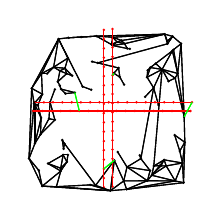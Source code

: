 \begin{tikzpicture}
    \fill (-0.588, -0.707) circle(0.5pt);
    \fill (-0.587, -0.743) circle(0.5pt);
    \fill (-0.643, -0.942) circle(0.5pt);
    \fill (0.043, -0.993) circle(0.5pt);
    \fill (0.249, -0.975) circle(0.5pt);
    \fill (0.513, -0.866) circle(0.5pt);
    \fill (0.568, -0.797) circle(0.5pt);
    \fill (0.594, -0.68) circle(0.5pt);
    \fill (0.725, -0.601) circle(0.5pt);
    \fill (0.958, -0.641) circle(0.5pt);
    \fill (0.924, -0.489) circle(0.5pt);
    \fill (0.859, -0.286) circle(0.5pt);
    \fill (0.988, -0.377) circle(0.5pt);
    \fill (0.98, -0.055) circle(0.5pt);
    \fill (0.865, 0.437) circle(0.5pt);
    \fill (0.782, 0.397) circle(0.5pt);
    \fill (0.941, 0.875) circle(0.5pt);
    \fill (0.834, 0.967) circle(0.5pt);
    \fill (0.769, 0.873) circle(0.5pt);
    \fill (-0.119, 0.63) circle(0.5pt);
    \fill (-0.189, 0.647) circle(0.5pt);
    \fill (0.147, 0.566) circle(0.5pt);
    \fill (0.163, 0.45) circle(0.5pt);
    \fill (0.217, 0.354) circle(0.5pt);
    \fill (0.087, 0.499) circle(0.5pt);
    \fill (0.733, 0.995) circle(0.5pt);
    \fill (0.223, 0.874) circle(0.5pt);
    \fill (0.258, 0.813) circle(0.5pt);
    \fill (0.29, 0.809) circle(0.5pt);
    \fill (0.126, 0.896) circle(0.5pt);
    \fill (0.056, 0.864) circle(0.5pt);
    \fill (0.07, 0.851) circle(0.5pt);
    \fill (0.184, 0.915) circle(0.5pt);
    \fill (-0.135, 0.97) circle(0.5pt);
    \fill (-0.493, 0.949) circle(0.5pt);
    \fill (-0.616, 0.935) circle(0.5pt);
    \fill (-0.497, 0.691) circle(0.5pt);
    \fill (-0.534, 0.562) circle(0.5pt);
    \fill (-0.513, 0.494) circle(0.5pt);
    \fill (-0.625, 0.391) circle(0.5pt);
    \fill (-0.599, 0.343) circle(0.5pt);
    \fill (-0.585, 0.298) circle(0.5pt);
    \fill (-0.409, 0.253) circle(0.5pt);
    \fill (-0.528, 0.24) circle(0.5pt);
    \fill (-0.598, 0.529) circle(0.5pt);
    \fill (-0.442, 0.468) circle(0.5pt);
    \fill (-0.957, 0.307) circle(0.5pt);
    \fill (-0.926, 0.115) circle(0.5pt);
    \fill (-0.915, 0.099) circle(0.5pt);
    \fill (-0.837, -0.068) circle(0.5pt);
    \fill (-0.845, -0.279) circle(0.5pt);
    \fill (-0.737, -0.078) circle(0.5pt);
    \fill (-0.723, 0.132) circle(0.5pt);
    \fill (-0.662, 0.295) circle(0.5pt);
    \fill (-0.662, -0.094) circle(0.5pt);
    \fill (-0.878, 0.093) circle(0.5pt);
    \fill (-0.915, -0.392) circle(0.5pt);
    \fill (-0.99, -0.584) circle(0.5pt);
    \fill (-0.867, -0.734) circle(0.5pt);
    \fill (-0.821, 0.233) circle(0.5pt);
    \fill (-0.832, 0.494) circle(0.5pt);
    \fill (-0.761, 0.494) circle(0.5pt);
    \fill (-0.31, 0.33) circle(0.5pt);
    \fill (-0.201, 0.289) circle(0.5pt);
    \fill (-0.678, 0.576) circle(0.5pt);
    \fill (-0.328, 0.958) circle(0.5pt);
    \fill (0.073, 0.956) circle(0.5pt);
    \fill (0.766, 0.908) circle(0.5pt);
    \fill (0.845, 0.798) circle(0.5pt);
    \fill (0.83, 0.784) circle(0.5pt);
    \fill (0.618, 0.622) circle(0.5pt);
    \fill (0.55, 0.571) circle(0.5pt);
    \fill (0.509, 0.448) circle(0.5pt);
    \fill (0.592, 0.313) circle(0.5pt);
    \fill (0.43, -0.586) circle(0.5pt);
    \fill (0.415, -0.542) circle(0.5pt);
    \fill (0.654, 0.096) circle(0.5pt);
    \fill (0.484, 0.2) circle(0.5pt);
    \fill (0.516, 0.534) circle(0.5pt);
    \fill (0.898, 0.497) circle(0.5pt);
    \fill (0.7, 0.548) circle(0.5pt);
    \fill (0.673, -0.673) circle(0.5pt);
    \fill (0.685, -0.677) circle(0.5pt);
    \fill (0.752, -0.678) circle(0.5pt);
    \fill (0.254, -0.692) circle(0.5pt);
    \fill (0.136, -0.502) circle(0.5pt);
    \fill (0.547, -0.738) circle(0.5pt);
    \fill (0.866, -0.869) circle(0.5pt);
    \fill (0.972, -0.891) circle(0.5pt);
    \fill (-0.144, -0.925) circle(0.5pt);
    \fill (-0.54, -0.395) circle(0.5pt);
    \fill (-0.552, -0.462) circle(0.5pt);
    \fill (-0.568, -0.35) circle(0.5pt);
    \fill (0.093, -0.607) circle(0.5pt);
    \fill (0.212, -0.869) circle(0.5pt);
    \fill (-0.215, -0.919) circle(0.5pt);
    \fill (-0.823, -0.935) circle(0.5pt);
    \fill (-0.557, -0.538) circle(0.5pt);
    \fill (-0.497, -0.538) circle(0.5pt);
    \fill (-0.509, -0.627) circle(0.5pt);
    \fill (-0.749, -0.648) circle(0.5pt);
    \fill[red] (-0.04, -0.95) circle(0.5pt);
    \fill[red] (-0.04, -0.832) circle(0.5pt);
    \fill[red] (-0.04, -0.715) circle(0.5pt);
    \fill[red] (-0.04, -0.597) circle(0.5pt);
    \fill[red] (-0.04, -0.479) circle(0.5pt);
    \fill[red] (-0.04, -0.362) circle(0.5pt);
    \fill[red] (-0.04, -0.244) circle(0.5pt);
    \fill[red] (-0.04, -0.126) circle(0.5pt);
    \fill[red] (-0.04, -0.009) circle(0.5pt);
    \fill[red] (-0.04, 0.109) circle(0.5pt);
    \fill[red] (-0.04, 0.226) circle(0.5pt);
    \fill[red] (-0.04, 0.344) circle(0.5pt);
    \fill[red] (-0.04, 0.462) circle(0.5pt);
    \fill[red] (-0.04, 0.579) circle(0.5pt);
    \fill[red] (-0.04, 0.697) circle(0.5pt);
    \fill[red] (-0.04, 0.815) circle(0.5pt);
    \fill[red] (-0.04, 0.932) circle(0.5pt);
    \fill[red] (-0.04, 1.05) circle(0.5pt);
    \fill[red] (0.07, -0.94) circle(0.5pt);
    \fill[red] (0.07, -0.822) circle(0.5pt);
    \fill[red] (0.07, -0.705) circle(0.5pt);
    \fill[red] (0.07, -0.587) circle(0.5pt);
    \fill[red] (0.07, -0.469) circle(0.5pt);
    \fill[red] (0.07, -0.352) circle(0.5pt);
    \fill[red] (0.07, -0.234) circle(0.5pt);
    \fill[red] (0.07, -0.116) circle(0.5pt);
    \fill[red] (0.07, 0.001) circle(0.5pt);
    \fill[red] (0.07, 0.119) circle(0.5pt);
    \fill[red] (0.07, 0.236) circle(0.5pt);
    \fill[red] (0.07, 0.354) circle(0.5pt);
    \fill[red] (0.07, 0.472) circle(0.5pt);
    \fill[red] (0.07, 0.589) circle(0.5pt);
    \fill[red] (0.07, 0.707) circle(0.5pt);
    \fill[red] (0.07, 0.825) circle(0.5pt);
    \fill[red] (0.07, 0.942) circle(0.5pt);
    \fill[red] (0.07, 1.06) circle(0.5pt);
    \fill[red] (-0.94, 0.02) circle(0.5pt);
    \fill[red] (-0.822, 0.02) circle(0.5pt);
    \fill[red] (-0.705, 0.02) circle(0.5pt);
    \fill[red] (-0.587, 0.02) circle(0.5pt);
    \fill[red] (-0.469, 0.02) circle(0.5pt);
    \fill[red] (-0.352, 0.02) circle(0.5pt);
    \fill[red] (-0.234, 0.02) circle(0.5pt);
    \fill[red] (-0.116, 0.02) circle(0.5pt);
    \fill[red] (0.001, 0.02) circle(0.5pt);
    \fill[red] (0.119, 0.02) circle(0.5pt);
    \fill[red] (0.236, 0.02) circle(0.5pt);
    \fill[red] (0.354, 0.02) circle(0.5pt);
    \fill[red] (0.472, 0.02) circle(0.5pt);
    \fill[red] (0.589, 0.02) circle(0.5pt);
    \fill[red] (0.707, 0.02) circle(0.5pt);
    \fill[red] (0.825, 0.02) circle(0.5pt);
    \fill[red] (0.942, 0.02) circle(0.5pt);
    \fill[red] (1.06, 0.02) circle(0.5pt);
    \fill[red] (-0.92, 0.13) circle(0.5pt);
    \fill[red] (-0.802, 0.13) circle(0.5pt);
    \fill[red] (-0.685, 0.13) circle(0.5pt);
    \fill[red] (-0.567, 0.13) circle(0.5pt);
    \fill[red] (-0.449, 0.13) circle(0.5pt);
    \fill[red] (-0.332, 0.13) circle(0.5pt);
    \fill[red] (-0.214, 0.13) circle(0.5pt);
    \fill[red] (-0.096, 0.13) circle(0.5pt);
    \fill[red] (0.021, 0.13) circle(0.5pt);
    \fill[red] (0.139, 0.13) circle(0.5pt);
    \fill[red] (0.256, 0.13) circle(0.5pt);
    \fill[red] (0.374, 0.13) circle(0.5pt);
    \fill[red] (0.492, 0.13) circle(0.5pt);
    \fill[red] (0.609, 0.13) circle(0.5pt);
    \fill[red] (0.727, 0.13) circle(0.5pt);
    \fill[red] (0.845, 0.13) circle(0.5pt);
    \fill[red] (0.962, 0.13) circle(0.5pt);
    \fill[red] (1.08, 0.13) circle(0.5pt);
    \draw (-0.761,0.494) -- (-0.832,0.494);
    \draw (0.673,-0.673) -- (0.594,-0.68);
    \draw (0.223,0.874) -- (0.126,0.896);
    \draw (0.043,-0.993) -- (0.093,-0.607);
    \draw (0.126,0.896) -- (0.184,0.915);
    \draw (-0.599,0.343) -- (-0.625,0.391);
    \draw (-0.662,-0.094) -- (-0.737,-0.078);
    \draw (0.594,-0.68) -- (0.7,0.548);
    \draw (0.972,-0.891) -- (0.249,-0.975);
    \draw (-0.493,0.949) -- (-0.135,0.97);
    \draw (0.941,0.875) -- (0.834,0.967);
    \draw (-0.915,-0.392) -- (-0.99,-0.584);
    \draw (0.184,0.915) -- (0.073,0.956);
    \draw (-0.513,0.494) -- (-0.598,0.529);
    \draw (-0.54,-0.395) -- (-0.568,-0.35);
    \draw (-0.215,-0.919) -- (-0.144,-0.925);
    \draw (-0.915,-0.392) -- (-0.926,0.115);
    \draw (-0.144,-0.925) -- (-0.215,-0.919);
    \draw (0.618,0.622) -- (0.83,0.784);
    \draw (0.673,-0.673) -- (0.568,-0.797);
    \draw (0.249,-0.975) -- (0.043,-0.993);
    \draw (0.866,-0.869) -- (0.752,-0.678);
    \draw (-0.823,-0.935) -- (-0.99,-0.584);
    \draw (-0.587,-0.743) -- (-0.643,-0.942);
    \draw (0.834,0.967) -- (0.941,0.875);
    \draw (-0.135,0.97) -- (0.733,0.995);
    \draw (-0.823,-0.935) -- (0.043,-0.993);
    \draw (0.958,-0.641) -- (0.752,-0.678);
    \draw (0.547,-0.738) -- (0.513,-0.866);
    \draw (0.126,0.896) -- (0.07,0.851);
    \draw (0.212,-0.869) -- (0.254,-0.692);
    \draw (-0.557,-0.538) -- (-0.588,-0.707);
    \draw (0.258,0.813) -- (0.07,0.851);
    \draw (-0.926,0.115) -- (-0.957,0.307);
    \draw (0.163,0.45) -- (0.147,0.566);
    \draw (-0.119,0.63) -- (0.769,0.873);
    \draw (-0.867,-0.734) -- (-0.823,-0.935);
    \draw (-0.135,0.97) -- (0.056,0.864);
    \draw (0.866,-0.869) -- (0.513,-0.866);
    \draw (0.83,0.784) -- (0.845,0.798);
    \draw (-0.737,-0.078) -- (-0.845,-0.279);
    \draw (0.043,-0.993) -- (0.249,-0.975);
    \draw (0.673,-0.673) -- (0.725,-0.601);
    \draw (0.249,-0.975) -- (0.866,-0.869);
    \draw (0.594,-0.68) -- (0.568,-0.797);
    \draw (0.845,0.798) -- (0.941,0.875);
    \draw (-0.821,0.233) -- (-0.878,0.093);
    \draw (0.859,-0.286) -- (0.988,-0.377);
    \draw (-0.832,0.494) -- (-0.761,0.494);
    \draw (0.217,0.354) -- (0.163,0.45);
    \draw (-0.585,0.298) -- (-0.599,0.343);
    \draw (-0.915,-0.392) -- (-0.915,0.099);
    \draw (0.752,-0.678) -- (0.866,-0.869);
    \draw (0.733,0.995) -- (0.223,0.874);
    \draw (0.958,-0.641) -- (0.988,-0.377);
    \draw (-0.723,0.132) -- (-0.662,0.295);
    \draw (-0.598,0.529) -- (-0.534,0.562);
    \draw (-0.568,-0.35) -- (-0.54,-0.395);
    \draw (-0.442,0.468) -- (-0.513,0.494);
    \draw (-0.599,0.343) -- (-0.585,0.298);
    \draw (-0.678,0.576) -- (-0.598,0.529);
    \draw (0.766,0.908) -- (0.733,0.995);
    \draw (-0.587,-0.743) -- (-0.749,-0.648);
    \draw (-0.493,0.949) -- (-0.328,0.958);
    \draw (-0.513,0.494) -- (-0.442,0.468);
    \draw (-0.957,0.307) -- (-0.99,-0.584);
    \draw (-0.957,0.307) -- (-0.821,0.233);
    \draw (0.07,0.851) -- (0.258,0.813);
    \draw (-0.588,-0.707) -- (-0.749,-0.648);
    \draw (0.592,0.313) -- (0.509,0.448);
    \draw (0.752,-0.678) -- (0.685,-0.677);
    \draw (-0.957,0.307) -- (-0.926,0.115);
    \draw (-0.643,-0.942) -- (-0.215,-0.919);
    \draw (0.685,-0.677) -- (0.752,-0.678);
    \draw (0.056,0.864) -- (0.07,0.851);
    \draw (0.592,0.313) -- (0.7,0.548);
    \draw (0.07,0.851) -- (0.223,0.874);
    \draw (0.898,0.497) -- (0.865,0.437);
    \draw (0.654,0.096) -- (0.592,0.313);
    \draw (0.7,0.548) -- (0.509,0.448);
    \draw (0.7,0.548) -- (0.898,0.497);
    \draw (0.093,-0.607) -- (0.212,-0.869);
    \draw (0.212,-0.869) -- (0.513,-0.866);
    \draw (-0.497,-0.538) -- (-0.509,-0.627);
    \draw (0.845,0.798) -- (0.898,0.497);
    \draw (0.568,-0.797) -- (0.594,-0.68);
    \draw (0.866,-0.869) -- (0.958,-0.641);
    \draw (-0.821,0.233) -- (-0.926,0.115);
    \draw (-0.509,-0.627) -- (-0.497,-0.538);
    \draw (-0.837,-0.068) -- (-0.915,-0.392);
    \draw (0.782,0.397) -- (0.7,0.548);
    \draw (-0.215,-0.919) -- (-0.643,-0.942);
    \draw (-0.837,-0.068) -- (-0.845,-0.279);
    \draw (0.163,0.45) -- (0.087,0.499);
    \draw (-0.723,0.132) -- (-0.737,-0.078);
    \draw (0.733,0.995) -- (-0.135,0.97);
    \draw (0.568,-0.797) -- (0.866,-0.869);
    \draw (0.147,0.566) -- (-0.119,0.63);
    \draw (-0.678,0.576) -- (-0.497,0.691);
    \draw (0.568,-0.797) -- (0.673,-0.673);
    \draw (-0.915,0.099) -- (-0.878,0.093);
    \draw (0.55,0.571) -- (0.516,0.534);
    \draw (-0.845,-0.279) -- (-0.915,-0.392);
    \draw (-0.598,0.529) -- (-0.625,0.391);
    \draw (-0.135,0.97) -- (-0.493,0.949);
    \draw (-0.616,0.935) -- (-0.678,0.576);
    \draw (-0.509,-0.627) -- (-0.587,-0.743);
    \draw (-0.31,0.33) -- (-0.616,0.935);
    \draw (0.254,-0.692) -- (0.43,-0.586);
    \draw (0.941,0.875) -- (0.98,-0.055);
    \draw (-0.643,-0.942) -- (0.043,-0.993);
    \draw (0.725,-0.601) -- (0.752,-0.678);
    \draw (-0.328,0.958) -- (-0.493,0.949);
    \draw (0.126,0.896) -- (0.056,0.864);
    \draw (0.509,0.448) -- (0.7,0.548);
    \draw (0.568,-0.797) -- (0.685,-0.677);
    \draw (0.752,-0.678) -- (0.958,-0.641);
    \draw (0.898,0.497) -- (0.845,0.798);
    \draw (-0.557,-0.538) -- (-0.749,-0.648);
    \draw (0.43,-0.586) -- (0.592,0.313);
    \draw (-0.99,-0.584) -- (-0.926,0.115);
    \draw (-0.832,0.494) -- (-0.957,0.307);
    \draw (0.618,0.622) -- (0.7,0.548);
    \draw (-0.957,0.307) -- (-0.616,0.935);
    \draw (-0.749,-0.648) -- (-0.557,-0.538);
    \draw (0.865,0.437) -- (0.898,0.497);
    \draw (0.07,0.851) -- (0.056,0.864);
    \draw (0.865,0.437) -- (0.7,0.548);
    \draw (-0.878,0.093) -- (-0.821,0.233);
    \draw (-0.878,0.093) -- (-0.926,0.115);
    \draw (-0.723,0.132) -- (-0.662,-0.094);
    \draw (-0.761,0.494) -- (-0.678,0.576);
    \draw (-0.915,0.099) -- (-0.926,0.115);
    \draw (0.98,-0.055) -- (0.941,0.875);
    \draw (-0.662,-0.094) -- (-0.845,-0.279);
    \draw (0.136,-0.502) -- (0.254,-0.692);
    \draw (0.988,-0.377) -- (0.859,-0.286);
    \draw (0.865,0.437) -- (0.98,-0.055);
    \draw (0.513,-0.866) -- (0.249,-0.975);
    \draw (0.7,0.548) -- (0.618,0.622);
    \draw (0.7,0.548) -- (0.782,0.397);
    \draw (0.769,0.873) -- (0.834,0.967);
    \draw (0.834,0.967) -- (0.769,0.873);
    \draw (0.249,-0.975) -- (0.972,-0.891);
    \draw (0.223,0.874) -- (0.07,0.851);
    \draw (0.592,0.313) -- (0.43,-0.586);
    \draw (-0.643,-0.942) -- (-0.587,-0.743);
    \draw (0.184,0.915) -- (0.223,0.874);
    \draw (0.043,-0.993) -- (0.212,-0.869);
    \draw (-0.915,-0.392) -- (-0.845,-0.279);
    \draw (0.43,-0.586) -- (0.254,-0.692);
    \draw (0.98,-0.055) -- (0.865,0.437);
    \draw (-0.587,-0.743) -- (-0.509,-0.627);
    \draw (-0.328,0.958) -- (-0.135,0.97);
    \draw (0.958,-0.641) -- (0.866,-0.869);
    \draw (-0.509,-0.627) -- (-0.588,-0.707);
    \draw (0.43,-0.586) -- (0.415,-0.542);
    \draw (0.98,-0.055) -- (0.898,0.497);
    \draw (-0.588,-0.707) -- (-0.509,-0.627);
    \draw (0.07,0.851) -- (0.126,0.896);
    \draw (0.733,0.995) -- (0.769,0.873);
    \draw (-0.823,-0.935) -- (-0.643,-0.942);
    \draw (0.725,-0.601) -- (0.958,-0.641);
    \draw (-0.915,-0.392) -- (-0.837,-0.068);
    \draw (-0.878,0.093) -- (-0.915,0.099);
    \draw (-0.31,0.33) -- (-0.201,0.289);
    \draw (0.212,-0.869) -- (0.043,-0.993);
    \draw (-0.585,0.298) -- (-0.528,0.24);
    \draw (0.509,0.448) -- (0.516,0.534);
    \draw (0.924,-0.489) -- (0.859,-0.286);
    \draw (0.7,0.548) -- (0.592,0.313);
    \draw (-0.926,0.115) -- (-0.878,0.093);
    \draw (-0.513,0.494) -- (-0.534,0.562);
    \draw (0.073,0.956) -- (-0.135,0.97);
    \draw (-0.643,-0.942) -- (-0.823,-0.935);
    \draw (-0.598,0.529) -- (-0.513,0.494);
    \draw (0.516,0.534) -- (0.55,0.571);
    \draw (0.865,0.437) -- (0.782,0.397);
    \draw (0.184,0.915) -- (0.733,0.995);
    \draw (-0.837,-0.068) -- (-0.878,0.093);
    \draw (0.733,0.995) -- (0.073,0.956);
    \draw (-0.189,0.647) -- (-0.119,0.63);
    \draw (0.126,0.896) -- (0.223,0.874);
    \draw (-0.99,-0.584) -- (-0.823,-0.935);
    \draw (0.752,-0.678) -- (0.568,-0.797);
    \draw (0.258,0.813) -- (0.223,0.874);
    \draw (0.29,0.809) -- (0.258,0.813);
    \draw (-0.493,0.949) -- (-0.616,0.935);
    \draw (0.988,-0.377) -- (0.958,-0.641);
    \draw (0.958,-0.641) -- (0.725,-0.601);
    \draw (-0.823,-0.935) -- (-0.587,-0.743);
    \draw (0.516,0.534) -- (0.509,0.448);
    \draw (0.7,0.548) -- (0.865,0.437);
    \draw (0.509,0.448) -- (0.592,0.313);
    \draw (0.087,0.499) -- (0.147,0.566);
    \draw (0.056,0.864) -- (0.126,0.896);
    \draw (-0.552,-0.462) -- (-0.568,-0.35);
    \draw (-0.557,-0.538) -- (-0.509,-0.627);
    \draw (-0.568,-0.35) -- (-0.552,-0.462);
    \draw (0.043,-0.993) -- (-0.215,-0.919);
    \draw (0.924,-0.489) -- (0.988,-0.377);
    \draw (-0.144,-0.925) -- (0.093,-0.607);
    \draw (-0.926,0.115) -- (-0.99,-0.584);
    \draw (0.769,0.873) -- (0.766,0.908);
    \draw (0.782,0.397) -- (0.865,0.437);
    \draw (-0.144,-0.925) -- (-0.54,-0.395);
    \draw (-0.926,0.115) -- (-0.821,0.233);
    \draw (-0.409,0.253) -- (-0.585,0.298);
    \draw (-0.513,0.494) -- (-0.625,0.391);
    \draw (0.592,0.313) -- (0.484,0.2);
    \draw (-0.823,-0.935) -- (-0.867,-0.734);
    \draw (0.685,-0.677) -- (0.673,-0.673);
    \draw (-0.135,0.97) -- (-0.328,0.958);
    \draw (0.941,0.875) -- (0.898,0.497);
    \draw (0.147,0.566) -- (0.163,0.45);
    \draw (0.254,-0.692) -- (0.513,-0.866);
    \draw (0.752,-0.678) -- (0.725,-0.601);
    \draw (-0.678,0.576) -- (-0.616,0.935);
    \draw (0.513,-0.866) -- (0.568,-0.797);
    \draw (-0.54,-0.395) -- (-0.144,-0.925);
    \draw (-0.588,-0.707) -- (-0.557,-0.538);
    \draw (-0.616,0.935) -- (-0.31,0.33);
    \draw (0.972,-0.891) -- (0.866,-0.869);
    \draw (-0.749,-0.648) -- (-0.587,-0.743);
    \draw (0.43,-0.586) -- (0.547,-0.738);
    \draw (0.859,-0.286) -- (0.924,-0.489);
    \draw (0.073,0.956) -- (0.184,0.915);
    \draw (0.254,-0.692) -- (0.212,-0.869);
    \draw (-0.737,-0.078) -- (-0.723,0.132);
    \draw (-0.832,0.494) -- (-0.678,0.576);
    \draw (-0.678,0.576) -- (-0.534,0.562);
    \draw (0.254,-0.692) -- (0.547,-0.738);
    \draw (0.147,0.566) -- (0.087,0.499);
    \draw (0.924,-0.489) -- (0.958,-0.641);
    \draw (0.958,-0.641) -- (0.924,-0.489);
    \draw (0.769,0.873) -- (0.733,0.995);
    \draw (-0.497,0.691) -- (-0.678,0.576);
    \draw (-0.616,0.935) -- (-0.493,0.949);
    \draw (-0.616,0.935) -- (-0.832,0.494);
    \draw (-0.625,0.391) -- (-0.598,0.529);
    \draw (-0.662,0.295) -- (-0.723,0.132);
    \draw (0.988,-0.377) -- (0.972,-0.891);
    \draw (0.725,-0.601) -- (0.673,-0.673);
    \draw (0.087,0.499) -- (0.163,0.45);
    \draw (-0.135,0.97) -- (0.073,0.956);
    \draw (0.223,0.874) -- (0.184,0.915);
    \draw (0.184,0.915) -- (0.126,0.896);
    \draw (0.685,-0.677) -- (0.725,-0.601);
    \draw (0.972,-0.891) -- (0.988,-0.377);
    \draw (-0.678,0.576) -- (-0.832,0.494);
    \draw (0.898,0.497) -- (0.83,0.784);
    \draw (-0.625,0.391) -- (-0.513,0.494);
    \draw (-0.926,0.115) -- (-0.915,0.099);
    \draw (0.513,-0.866) -- (0.212,-0.869);
    \draw (-0.616,0.935) -- (-0.957,0.307);
    \draw (-0.99,-0.584) -- (-0.915,-0.392);
    \draw (0.866,-0.869) -- (0.972,-0.891);
    \draw (0.725,-0.601) -- (0.685,-0.677);
    \draw (-0.534,0.562) -- (-0.598,0.529);
    \draw (0.958,-0.641) -- (0.972,-0.891);
    \draw (-0.497,-0.538) -- (-0.557,-0.538);
    \draw (0.733,0.995) -- (0.834,0.967);
    \draw (0.733,0.995) -- (0.184,0.915);
    \draw (0.484,0.2) -- (0.592,0.313);
    \draw (-0.534,0.562) -- (-0.513,0.494);
    \draw (0.056,0.864) -- (-0.135,0.97);
    \draw (-0.915,0.099) -- (-0.915,-0.392);
    \draw (0.766,0.908) -- (0.769,0.873);
    \draw (-0.957,0.307) -- (-0.832,0.494);
    \draw (-0.845,-0.279) -- (-0.662,-0.094);
    \draw (0.972,-0.891) -- (0.958,-0.641);
    \draw (-0.878,0.093) -- (-0.837,-0.068);
    \draw (-0.528,0.24) -- (-0.409,0.253);
    \draw (0.83,0.784) -- (0.898,0.497);
    \draw (0.093,-0.607) -- (0.043,-0.993);
    \draw (0.83,0.784) -- (0.7,0.548);
    \draw (-0.534,0.562) -- (-0.497,0.691);
    \draw (-0.749,-0.648) -- (-0.588,-0.707);
    \draw (-0.915,0.099) -- (-0.837,-0.068);
    \draw (-0.821,0.233) -- (-0.832,0.494);
    \draw (0.866,-0.869) -- (0.568,-0.797);
    \draw (-0.832,0.494) -- (-0.821,0.233);
    \draw (-0.585,0.298) -- (-0.409,0.253);
    \draw (-0.409,0.253) -- (-0.528,0.24);
    \draw (0.673,-0.673) -- (0.685,-0.677);
    \draw (-0.99,-0.584) -- (-0.867,-0.734);
    \draw (0.223,0.874) -- (0.258,0.813);
    \draw (0.043,-0.993) -- (-0.144,-0.925);
    \draw (0.55,0.571) -- (0.509,0.448);
    \draw (-0.821,0.233) -- (-0.957,0.307);
    \draw (0.834,0.967) -- (0.766,0.908);
    \draw (-0.534,0.562) -- (-0.678,0.576);
    \draw (0.55,0.571) -- (0.7,0.548);
    \draw (-0.201,0.289) -- (-0.31,0.33);
    \draw (0.547,-0.738) -- (0.43,-0.586);
    \draw (-0.54,-0.395) -- (-0.552,-0.462);
    \draw (0.258,0.813) -- (0.29,0.809);
    \draw (0.043,-0.993) -- (-0.823,-0.935);
    \draw (0.126,0.896) -- (0.073,0.956);
    \draw (0.513,-0.866) -- (0.254,-0.692);
    \draw (-0.144,-0.925) -- (0.043,-0.993);
    \draw (0.594,-0.68) -- (0.673,-0.673);
    \draw (0.163,0.45) -- (0.217,0.354);
    \draw (-0.534,0.562) -- (-0.442,0.468);
    \draw (0.073,0.956) -- (0.733,0.995);
    \draw (0.769,0.873) -- (-0.119,0.63);
    \draw (0.249,-0.975) -- (0.513,-0.866);
    \draw (0.898,0.497) -- (0.941,0.875);
    \draw (-0.662,-0.094) -- (-0.723,0.132);
    \draw (-0.588,-0.707) -- (-0.587,-0.743);
    \draw (0.733,0.995) -- (0.766,0.908);
    \draw (-0.625,0.391) -- (-0.599,0.343);
    \draw (-0.99,-0.584) -- (-0.957,0.307);
    \draw (-0.678,0.576) -- (-0.761,0.494);
    \draw (0.866,-0.869) -- (0.249,-0.975);
    \draw (0.7,0.548) -- (0.55,0.571);
    \draw (0.223,0.874) -- (0.733,0.995);
    \draw (0.834,0.967) -- (0.733,0.995);
    \draw (0.212,-0.869) -- (0.093,-0.607);
    \draw (0.073,0.956) -- (0.056,0.864);
    \draw (0.249,-0.975) -- (0.212,-0.869);
    \draw (-0.832,0.494) -- (-0.616,0.935);
    \draw (-0.215,-0.919) -- (0.043,-0.993);
    \draw (0.988,-0.377) -- (0.924,-0.489);
    \draw (-0.497,0.691) -- (-0.616,0.935);
    \draw (0.83,0.784) -- (0.618,0.622);
    \draw (-0.598,0.529) -- (-0.678,0.576);
    \draw (-0.737,-0.078) -- (-0.662,-0.094);
    \draw (0.685,-0.677) -- (0.568,-0.797);
    \draw (-0.528,0.24) -- (-0.585,0.298);
    \draw (0.592,0.313) -- (0.654,0.096);
    \draw (-0.442,0.468) -- (-0.534,0.562);
    \draw (0.594,-0.68) -- (0.725,-0.601);
    \draw (-0.557,-0.538) -- (-0.497,-0.538);
    \draw (-0.587,-0.743) -- (-0.823,-0.935);
    \draw (-0.926,0.115) -- (-0.915,-0.392);
    \draw (0.093,-0.607) -- (-0.144,-0.925);
    \draw (-0.616,0.935) -- (-0.497,0.691);
    \draw (0.568,-0.797) -- (0.752,-0.678);
    \draw (-0.867,-0.734) -- (-0.99,-0.584);
    \draw (0.898,0.497) -- (0.7,0.548);
    \draw (0.725,-0.601) -- (0.594,-0.68);
    \draw (-0.497,0.691) -- (-0.534,0.562);
    \draw (0.415,-0.542) -- (0.43,-0.586);
    \draw (0.513,-0.866) -- (0.866,-0.869);
    \draw (0.509,0.448) -- (0.55,0.571);
    \draw (0.056,0.864) -- (0.073,0.956);
    \draw (-0.552,-0.462) -- (-0.54,-0.395);
    \draw (0.55,0.571) -- (0.618,0.622);
    \draw (-0.845,-0.279) -- (-0.737,-0.078);
    \draw (0.941,0.875) -- (0.845,0.798);
    \draw (0.618,0.622) -- (0.55,0.571);
    \draw (0.898,0.497) -- (0.98,-0.055);
    \draw (0.988,-0.377) -- (0.98,-0.055);
    \draw (0.547,-0.738) -- (0.254,-0.692);
    \draw (-0.119,0.63) -- (-0.189,0.647);
    \draw (0.766,0.908) -- (0.834,0.967);
    \draw (0.98,-0.055) -- (0.988,-0.377);
    \draw (0.568,-0.797) -- (0.513,-0.866);
    \draw (0.7,0.548) -- (0.83,0.784);
    \draw (0.212,-0.869) -- (0.249,-0.975);
    \draw (0.845,0.798) -- (0.83,0.784);
    \draw (0.043,-0.993) -- (-0.643,-0.942);
    \draw (0.7,0.548) -- (0.594,-0.68);
    \draw (0.073,0.956) -- (0.126,0.896);
    \draw (-0.587,-0.743) -- (-0.588,-0.707);
    \draw (0.513,-0.866) -- (0.547,-0.738);
    \draw (-0.845,-0.279) -- (-0.837,-0.068);
    \draw (-0.119,0.63) -- (0.147,0.566);
    \draw (-0.837,-0.068) -- (-0.915,0.099);
    \draw (0.254,-0.692) -- (0.136,-0.502);
    \draw (-0.509,-0.627) -- (-0.557,-0.538);
    \draw[red] (-0.04,-0.95) -- (-0.04,-0.832);
    \draw[red] (-0.04,-0.832) -- (-0.04,-0.95);
    \draw[red] (-0.04,-0.832) -- (-0.04,-0.715);
    \draw[red] (-0.04,-0.715) -- (-0.04,-0.832);
    \draw[red] (-0.04,-0.715) -- (-0.04,-0.597);
    \draw[red] (-0.04,-0.597) -- (-0.04,-0.715);
    \draw[red] (-0.04,-0.597) -- (-0.04,-0.479);
    \draw[red] (-0.04,-0.479) -- (-0.04,-0.597);
    \draw[red] (-0.04,-0.479) -- (-0.04,-0.362);
    \draw[red] (-0.04,-0.362) -- (-0.04,-0.479);
    \draw[red] (-0.04,-0.362) -- (-0.04,-0.244);
    \draw[red] (-0.04,-0.244) -- (-0.04,-0.362);
    \draw[red] (-0.04,-0.244) -- (-0.04,-0.126);
    \draw[red] (-0.04,-0.126) -- (-0.04,-0.244);
    \draw[red] (-0.04,-0.126) -- (-0.04,-0.009);
    \draw[red] (-0.04,-0.009) -- (-0.04,-0.126);
    \draw[red] (-0.04,-0.009) -- (-0.04,0.109);
    \draw[red] (-0.04,0.109) -- (-0.04,-0.009);
    \draw[red] (-0.04,0.109) -- (-0.04,0.226);
    \draw[red] (-0.04,0.226) -- (-0.04,0.109);
    \draw[red] (-0.04,0.226) -- (-0.04,0.344);
    \draw[red] (-0.04,0.344) -- (-0.04,0.226);
    \draw[red] (-0.04,0.344) -- (-0.04,0.462);
    \draw[red] (-0.04,0.462) -- (-0.04,0.344);
    \draw[red] (-0.04,0.462) -- (-0.04,0.579);
    \draw[red] (-0.04,0.579) -- (-0.04,0.462);
    \draw[red] (-0.04,0.579) -- (-0.04,0.697);
    \draw[red] (-0.04,0.697) -- (-0.04,0.579);
    \draw[red] (-0.04,0.697) -- (-0.04,0.815);
    \draw[red] (-0.04,0.815) -- (-0.04,0.697);
    \draw[red] (-0.04,0.815) -- (-0.04,0.932);
    \draw[red] (-0.04,0.932) -- (-0.04,0.815);
    \draw[red] (-0.04,0.932) -- (-0.04,1.05);
    \draw[red] (-0.04,1.05) -- (-0.04,0.932);
    \draw[red] (0.07,-0.94) -- (0.07,-0.822);
    \draw[red] (0.07,-0.822) -- (0.07,-0.94);
    \draw[red] (0.07,-0.822) -- (0.07,-0.705);
    \draw[red] (0.07,-0.705) -- (0.07,-0.822);
    \draw[red] (0.07,-0.705) -- (0.07,-0.587);
    \draw[red] (0.07,-0.587) -- (0.07,-0.705);
    \draw[red] (0.07,-0.587) -- (0.07,-0.469);
    \draw[red] (0.07,-0.469) -- (0.07,-0.587);
    \draw[red] (0.07,-0.469) -- (0.07,-0.352);
    \draw[red] (0.07,-0.352) -- (0.07,-0.469);
    \draw[red] (0.07,-0.352) -- (0.07,-0.234);
    \draw[red] (0.07,-0.234) -- (0.07,-0.352);
    \draw[red] (0.07,-0.234) -- (0.07,-0.116);
    \draw[red] (0.07,-0.116) -- (0.07,-0.234);
    \draw[red] (0.07,-0.116) -- (0.07,0.001);
    \draw[red] (0.07,0.001) -- (0.07,-0.116);
    \draw[red] (0.07,0.001) -- (0.07,0.119);
    \draw[red] (0.07,0.119) -- (0.07,0.001);
    \draw[red] (0.07,0.119) -- (0.07,0.236);
    \draw[red] (0.07,0.236) -- (0.07,0.119);
    \draw[red] (0.07,0.236) -- (0.07,0.354);
    \draw[red] (0.07,0.354) -- (0.07,0.236);
    \draw[red] (0.07,0.354) -- (0.07,0.472);
    \draw[red] (0.07,0.472) -- (0.07,0.354);
    \draw[red] (0.07,0.472) -- (0.07,0.589);
    \draw[red] (0.07,0.589) -- (0.07,0.472);
    \draw[red] (0.07,0.589) -- (0.07,0.707);
    \draw[red] (0.07,0.707) -- (0.07,0.589);
    \draw[red] (0.07,0.707) -- (0.07,0.825);
    \draw[red] (0.07,0.825) -- (0.07,0.707);
    \draw[red] (0.07,0.825) -- (0.07,0.942);
    \draw[red] (0.07,0.942) -- (0.07,0.825);
    \draw[red] (0.07,0.942) -- (0.07,1.06);
    \draw[red] (0.07,1.06) -- (0.07,0.942);
    \draw[red] (-0.94,0.02) -- (-0.822,0.02);
    \draw[red] (-0.822,0.02) -- (-0.94,0.02);
    \draw[red] (-0.822,0.02) -- (-0.705,0.02);
    \draw[red] (-0.705,0.02) -- (-0.822,0.02);
    \draw[red] (-0.705,0.02) -- (-0.587,0.02);
    \draw[red] (-0.587,0.02) -- (-0.705,0.02);
    \draw[red] (-0.587,0.02) -- (-0.469,0.02);
    \draw[red] (-0.469,0.02) -- (-0.587,0.02);
    \draw[red] (-0.469,0.02) -- (-0.352,0.02);
    \draw[red] (-0.352,0.02) -- (-0.469,0.02);
    \draw[red] (-0.352,0.02) -- (-0.234,0.02);
    \draw[red] (-0.234,0.02) -- (-0.352,0.02);
    \draw[red] (-0.234,0.02) -- (-0.116,0.02);
    \draw[red] (-0.116,0.02) -- (-0.234,0.02);
    \draw[red] (-0.116,0.02) -- (0.001,0.02);
    \draw[red] (0.001,0.02) -- (-0.116,0.02);
    \draw[red] (0.001,0.02) -- (0.119,0.02);
    \draw[red] (0.119,0.02) -- (0.001,0.02);
    \draw[red] (0.119,0.02) -- (0.236,0.02);
    \draw[red] (0.236,0.02) -- (0.119,0.02);
    \draw[red] (0.236,0.02) -- (0.354,0.02);
    \draw[red] (0.354,0.02) -- (0.236,0.02);
    \draw[red] (0.354,0.02) -- (0.472,0.02);
    \draw[red] (0.472,0.02) -- (0.354,0.02);
    \draw[red] (0.472,0.02) -- (0.589,0.02);
    \draw[red] (0.589,0.02) -- (0.472,0.02);
    \draw[red] (0.589,0.02) -- (0.707,0.02);
    \draw[red] (0.707,0.02) -- (0.589,0.02);
    \draw[red] (0.707,0.02) -- (0.825,0.02);
    \draw[red] (0.825,0.02) -- (0.707,0.02);
    \draw[red] (0.825,0.02) -- (0.942,0.02);
    \draw[red] (0.942,0.02) -- (0.825,0.02);
    \draw[red] (0.942,0.02) -- (1.06,0.02);
    \draw[red] (1.06,0.02) -- (0.942,0.02);
    \draw[red] (-0.92,0.13) -- (-0.802,0.13);
    \draw[red] (-0.802,0.13) -- (-0.92,0.13);
    \draw[red] (-0.802,0.13) -- (-0.685,0.13);
    \draw[red] (-0.685,0.13) -- (-0.802,0.13);
    \draw[red] (-0.685,0.13) -- (-0.567,0.13);
    \draw[red] (-0.567,0.13) -- (-0.685,0.13);
    \draw[red] (-0.567,0.13) -- (-0.449,0.13);
    \draw[red] (-0.449,0.13) -- (-0.567,0.13);
    \draw[red] (-0.449,0.13) -- (-0.332,0.13);
    \draw[red] (-0.332,0.13) -- (-0.449,0.13);
    \draw[red] (-0.332,0.13) -- (-0.214,0.13);
    \draw[red] (-0.214,0.13) -- (-0.332,0.13);
    \draw[red] (-0.214,0.13) -- (-0.096,0.13);
    \draw[red] (-0.096,0.13) -- (-0.214,0.13);
    \draw[red] (-0.096,0.13) -- (0.021,0.13);
    \draw[red] (0.021,0.13) -- (-0.096,0.13);
    \draw[red] (0.021,0.13) -- (0.139,0.13);
    \draw[red] (0.139,0.13) -- (0.021,0.13);
    \draw[red] (0.139,0.13) -- (0.256,0.13);
    \draw[red] (0.256,0.13) -- (0.139,0.13);
    \draw[red] (0.256,0.13) -- (0.374,0.13);
    \draw[red] (0.374,0.13) -- (0.256,0.13);
    \draw[red] (0.374,0.13) -- (0.492,0.13);
    \draw[red] (0.492,0.13) -- (0.374,0.13);
    \draw[red] (0.492,0.13) -- (0.609,0.13);
    \draw[red] (0.609,0.13) -- (0.492,0.13);
    \draw[red] (0.609,0.13) -- (0.727,0.13);
    \draw[red] (0.727,0.13) -- (0.609,0.13);
    \draw[red] (0.727,0.13) -- (0.845,0.13);
    \draw[red] (0.845,0.13) -- (0.727,0.13);
    \draw[red] (0.845,0.13) -- (0.962,0.13);
    \draw[red] (0.962,0.13) -- (0.845,0.13);
    \draw[red] (0.962,0.13) -- (1.08,0.13);
    \draw[red] (1.08,0.13) -- (0.962,0.13);
    \draw[green] (0.093,-0.607) -- (-0.04,-0.715);
    \draw[green] (-0.04,-0.715) -- (0.093,-0.607);
    \draw[green] (0.087,0.499) -- (0.07,0.472);
    \draw[green] (0.07,0.472) -- (0.087,0.499);
    \draw[green] (-0.409,0.253) -- (-0.352,0.02);
    \draw[green] (-0.352,0.02) -- (-0.409,0.253);
    \draw[green] (0.98,-0.055) -- (1.08,0.13);
    \draw[green] (1.08,0.13) -- (0.98,-0.055);
\end{tikzpicture}
